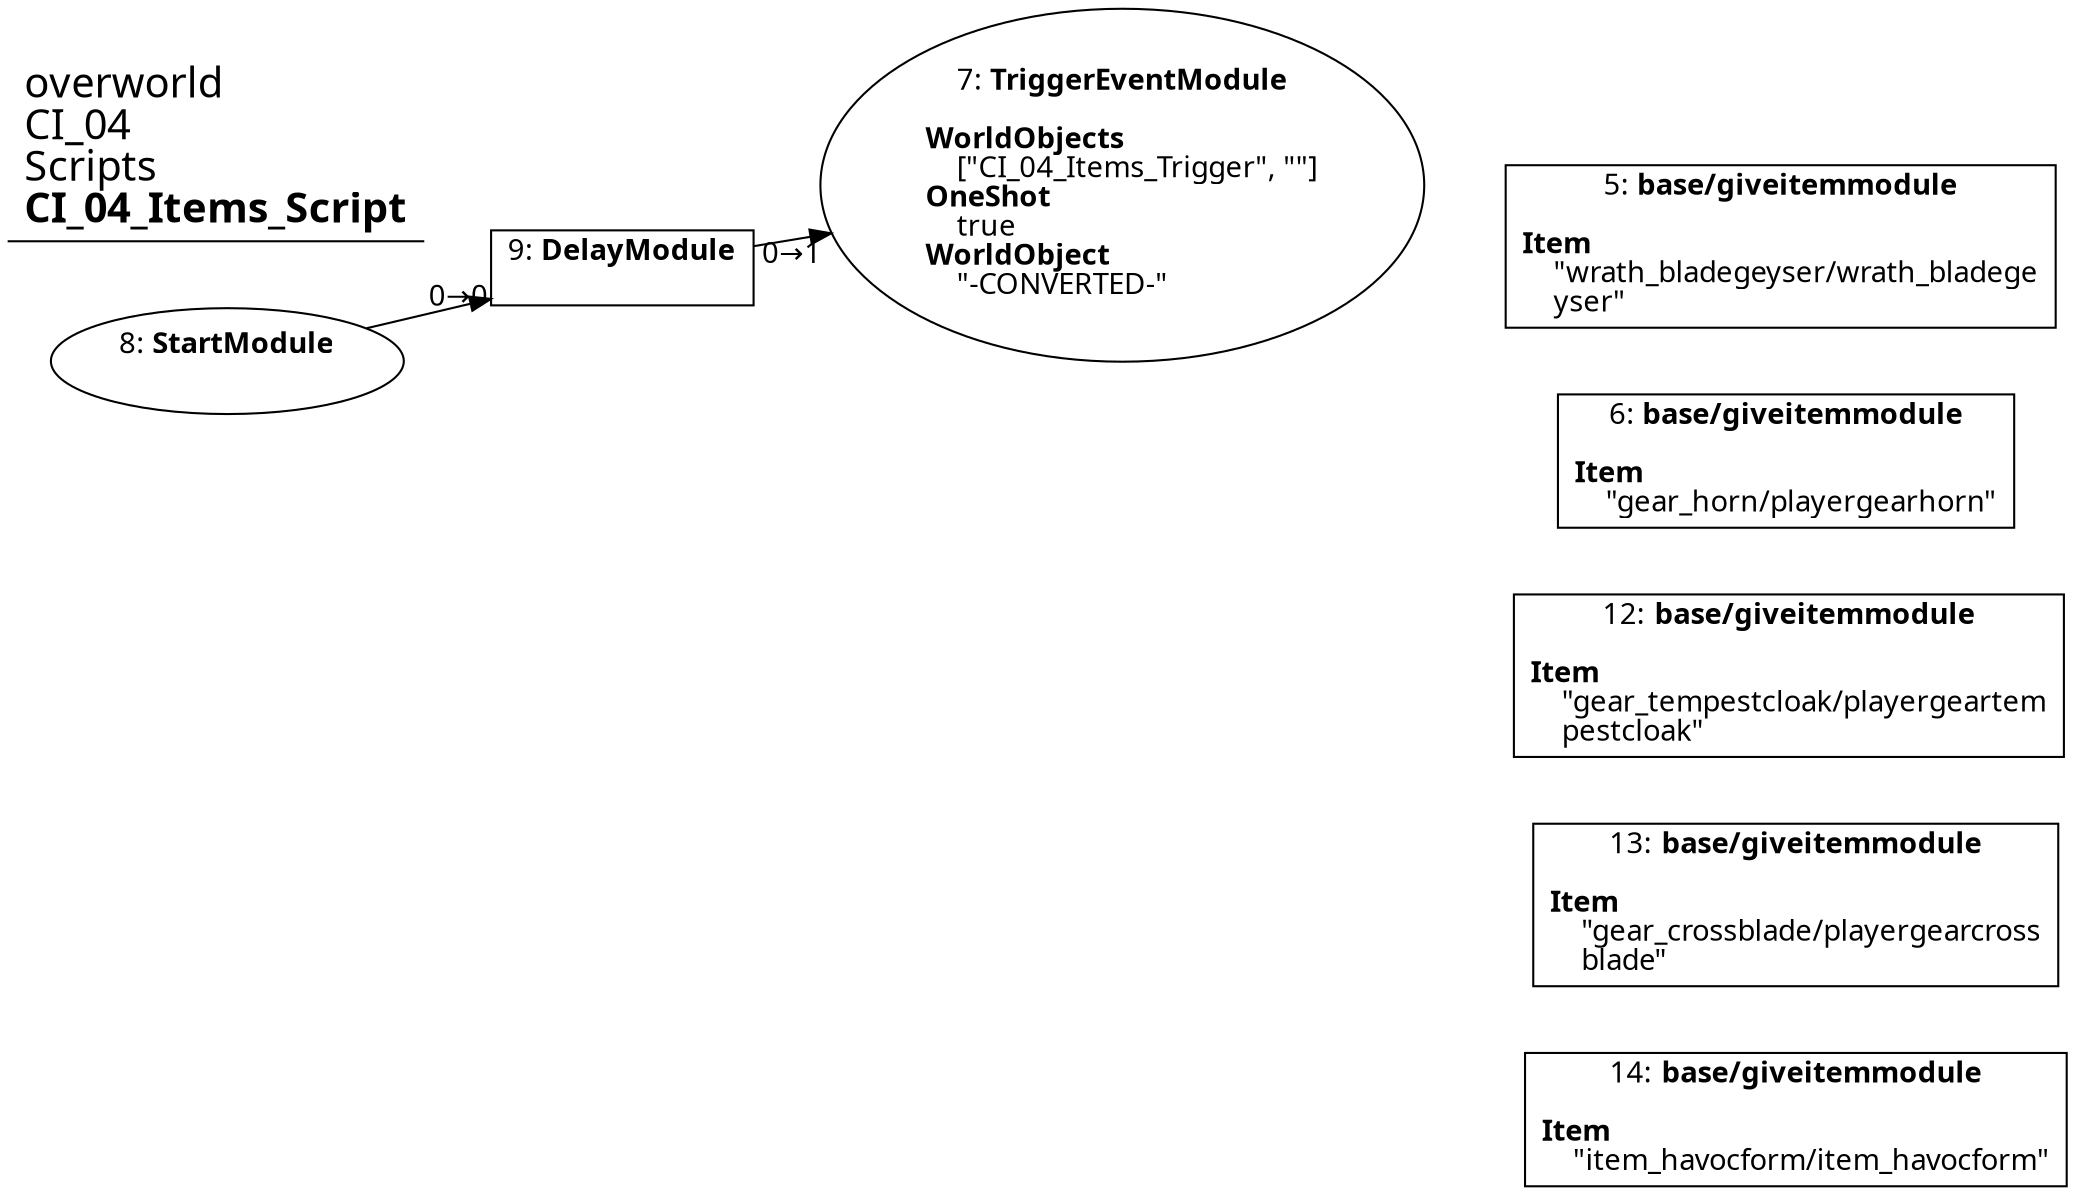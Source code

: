 digraph {
    layout = fdp;
    overlap = prism;
    sep = "+16";
    splines = spline;

    node [ shape = box ];

    graph [ fontname = "Segoe UI" ];
    node [ fontname = "Segoe UI" ];
    edge [ fontname = "Segoe UI" ];

    5 [ label = <5: <b>base/giveitemmodule</b><br/><br/><b>Item</b><br align="left"/>    &quot;wrath_bladegeyser/wrath_bladege<br align="left"/>    yser&quot;<br align="left"/>> ];
    5 [ pos = "0.065000005,0.192!" ];

    6 [ label = <6: <b>base/giveitemmodule</b><br/><br/><b>Item</b><br align="left"/>    &quot;gear_horn/playergearhorn&quot;<br align="left"/>> ];
    6 [ pos = "0.067,0.112!" ];

    7 [ label = <7: <b>TriggerEventModule</b><br/><br/><b>WorldObjects</b><br align="left"/>    [&quot;CI_04_Items_Trigger&quot;, &quot;&quot;]<br align="left"/><b>OneShot</b><br align="left"/>    true<br align="left"/><b>WorldObject</b><br align="left"/>    &quot;-CONVERTED-&quot;<br align="left"/>> ];
    7 [ shape = oval ]
    7 [ pos = "-0.24700001,0.22200002!" ];

    8 [ label = <8: <b>StartModule</b><br/><br/>> ];
    8 [ shape = oval ]
    8 [ pos = "-0.56200004,0.19900002!" ];
    8 -> 9 [ label = "0→0" ];

    9 [ label = <9: <b>DelayModule</b><br/><br/>> ];
    9 [ pos = "-0.38900003,0.19900002!" ];
    9 -> 7 [ label = "0→1" ];

    12 [ label = <12: <b>base/giveitemmodule</b><br/><br/><b>Item</b><br align="left"/>    &quot;gear_tempestcloak/playergeartem<br align="left"/>    pestcloak&quot;<br align="left"/>> ];
    12 [ pos = "0.068,0.027!" ];

    13 [ label = <13: <b>base/giveitemmodule</b><br/><br/><b>Item</b><br align="left"/>    &quot;gear_crossblade/playergearcross<br align="left"/>    blade&quot;<br align="left"/>> ];
    13 [ pos = "0.07,-0.036000002!" ];

    14 [ label = <14: <b>base/giveitemmodule</b><br/><br/><b>Item</b><br align="left"/>    &quot;item_havocform/item_havocform&quot;<br align="left"/>> ];
    14 [ pos = "0.07,-0.11400001!" ];

    title [ pos = "-0.563,0.223!" ];
    title [ shape = underline ];
    title [ label = <<font point-size="20">overworld<br align="left"/>CI_04<br align="left"/>Scripts<br align="left"/><b>CI_04_Items_Script</b><br align="left"/></font>> ];
}
